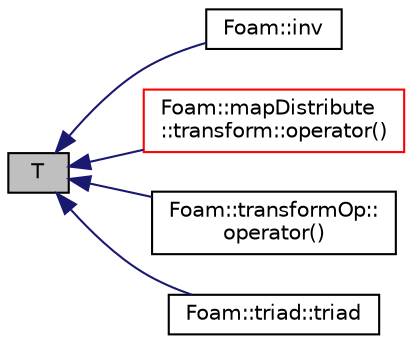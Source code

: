 digraph "T"
{
  bgcolor="transparent";
  edge [fontname="Helvetica",fontsize="10",labelfontname="Helvetica",labelfontsize="10"];
  node [fontname="Helvetica",fontsize="10",shape=record];
  rankdir="LR";
  Node1 [label="T",height=0.2,width=0.4,color="black", fillcolor="grey75", style="filled", fontcolor="black"];
  Node1 -> Node2 [dir="back",color="midnightblue",fontsize="10",style="solid",fontname="Helvetica"];
  Node2 [label="Foam::inv",height=0.2,width=0.4,color="black",URL="$a10675.html#af1f1db0442fbe206b589f124f968731b",tooltip="Return the inverse of the given vectorTensorTransform. "];
  Node1 -> Node3 [dir="back",color="midnightblue",fontsize="10",style="solid",fontname="Helvetica"];
  Node3 [label="Foam::mapDistribute\l::transform::operator()",height=0.2,width=0.4,color="red",URL="$a02648.html#a135ca54d6c9c3469d05879c81b6f0da1"];
  Node1 -> Node4 [dir="back",color="midnightblue",fontsize="10",style="solid",fontname="Helvetica"];
  Node4 [label="Foam::transformOp::\loperator()",height=0.2,width=0.4,color="black",URL="$a02650.html#ac50721db1d6c18a9d9fea60fac72dca0"];
  Node1 -> Node5 [dir="back",color="midnightblue",fontsize="10",style="solid",fontname="Helvetica"];
  Node5 [label="Foam::triad::triad",height=0.2,width=0.4,color="black",URL="$a02663.html#a6ec3eb32ac14742660a8a2a757cdd55f",tooltip="Construct from a quaternion. "];
}
